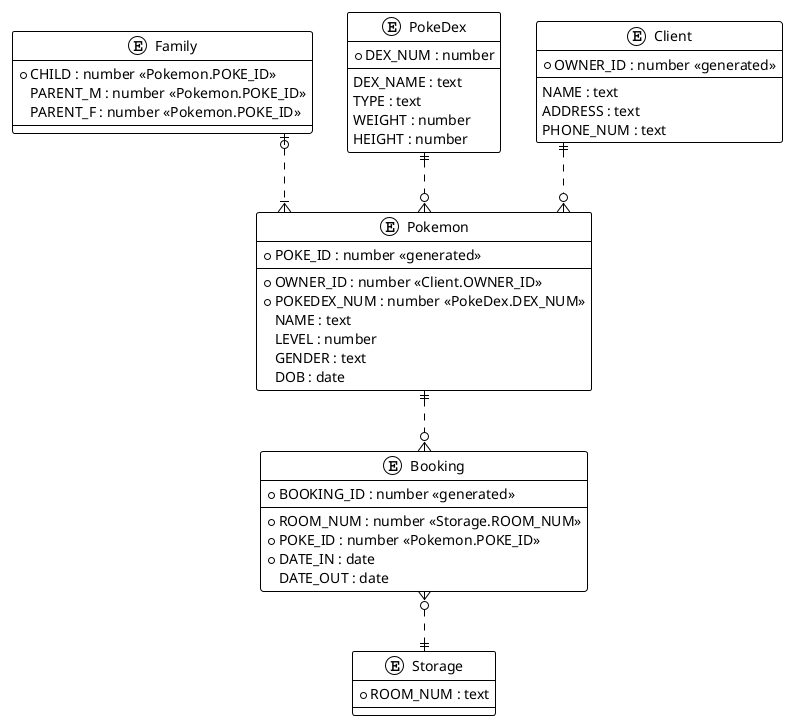 @startuml
!theme plain
' hide the spot
' hide circle

' avoid problems with angled crows feet
skinparam linetype ortho

entity "Pokemon" as Pokemon {
  * POKE_ID : number <<generated>>
  ---
  * OWNER_ID : number <<Client.OWNER_ID>>
  * POKEDEX_NUM : number <<PokeDex.DEX_NUM>>
  NAME : text
  LEVEL : number
  GENDER : text
  DOB : date
}

entity "Family" as Family {
  * CHILD : number <<Pokemon.POKE_ID>>
  PARENT_M : number <<Pokemon.POKE_ID>>
  PARENT_F : number <<Pokemon.POKE_ID>>
}

entity "PokeDex" as PokeDex {
  * DEX_NUM : number
  --
  DEX_NAME : text
  TYPE : text
  WEIGHT : number
  HEIGHT : number
}

entity "Client" as Client {
  * OWNER_ID : number <<generated>>
  --
  NAME : text
  ADDRESS : text
  PHONE_NUM : text
}

entity "Storage" as Storage {
  * ROOM_NUM : text
}

entity "Booking" as Booking {
  * BOOKING_ID : number <<generated>>
  --
  * ROOM_NUM : number <<Storage.ROOM_NUM>>
  * POKE_ID : number <<Pokemon.POKE_ID>>
  * DATE_IN : date
  DATE_OUT : date
}

PokeDex ||..o{ Pokemon
Client ||..o{ Pokemon
Pokemon ||..o{ Booking
Booking }o..|| Storage
Family |o..|{ Pokemon
@enduml